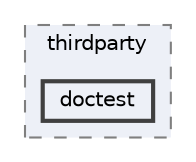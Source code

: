 digraph "C:/Dev/ezRPC/RPC/json/tests/thirdparty/doctest"
{
 // LATEX_PDF_SIZE
  bgcolor="transparent";
  edge [fontname=Helvetica,fontsize=10,labelfontname=Helvetica,labelfontsize=10];
  node [fontname=Helvetica,fontsize=10,shape=box,height=0.2,width=0.4];
  compound=true
  subgraph clusterdir_691d8073098d1be90e3fd6f382369506 {
    graph [ bgcolor="#edf0f7", pencolor="grey50", label="thirdparty", fontname=Helvetica,fontsize=10 style="filled,dashed", URL="dir_691d8073098d1be90e3fd6f382369506.html",tooltip=""]
  dir_cbd17e0f4d53f76bd537ee7a23120755 [label="doctest", fillcolor="#edf0f7", color="grey25", style="filled,bold", URL="dir_cbd17e0f4d53f76bd537ee7a23120755.html",tooltip=""];
  }
}
